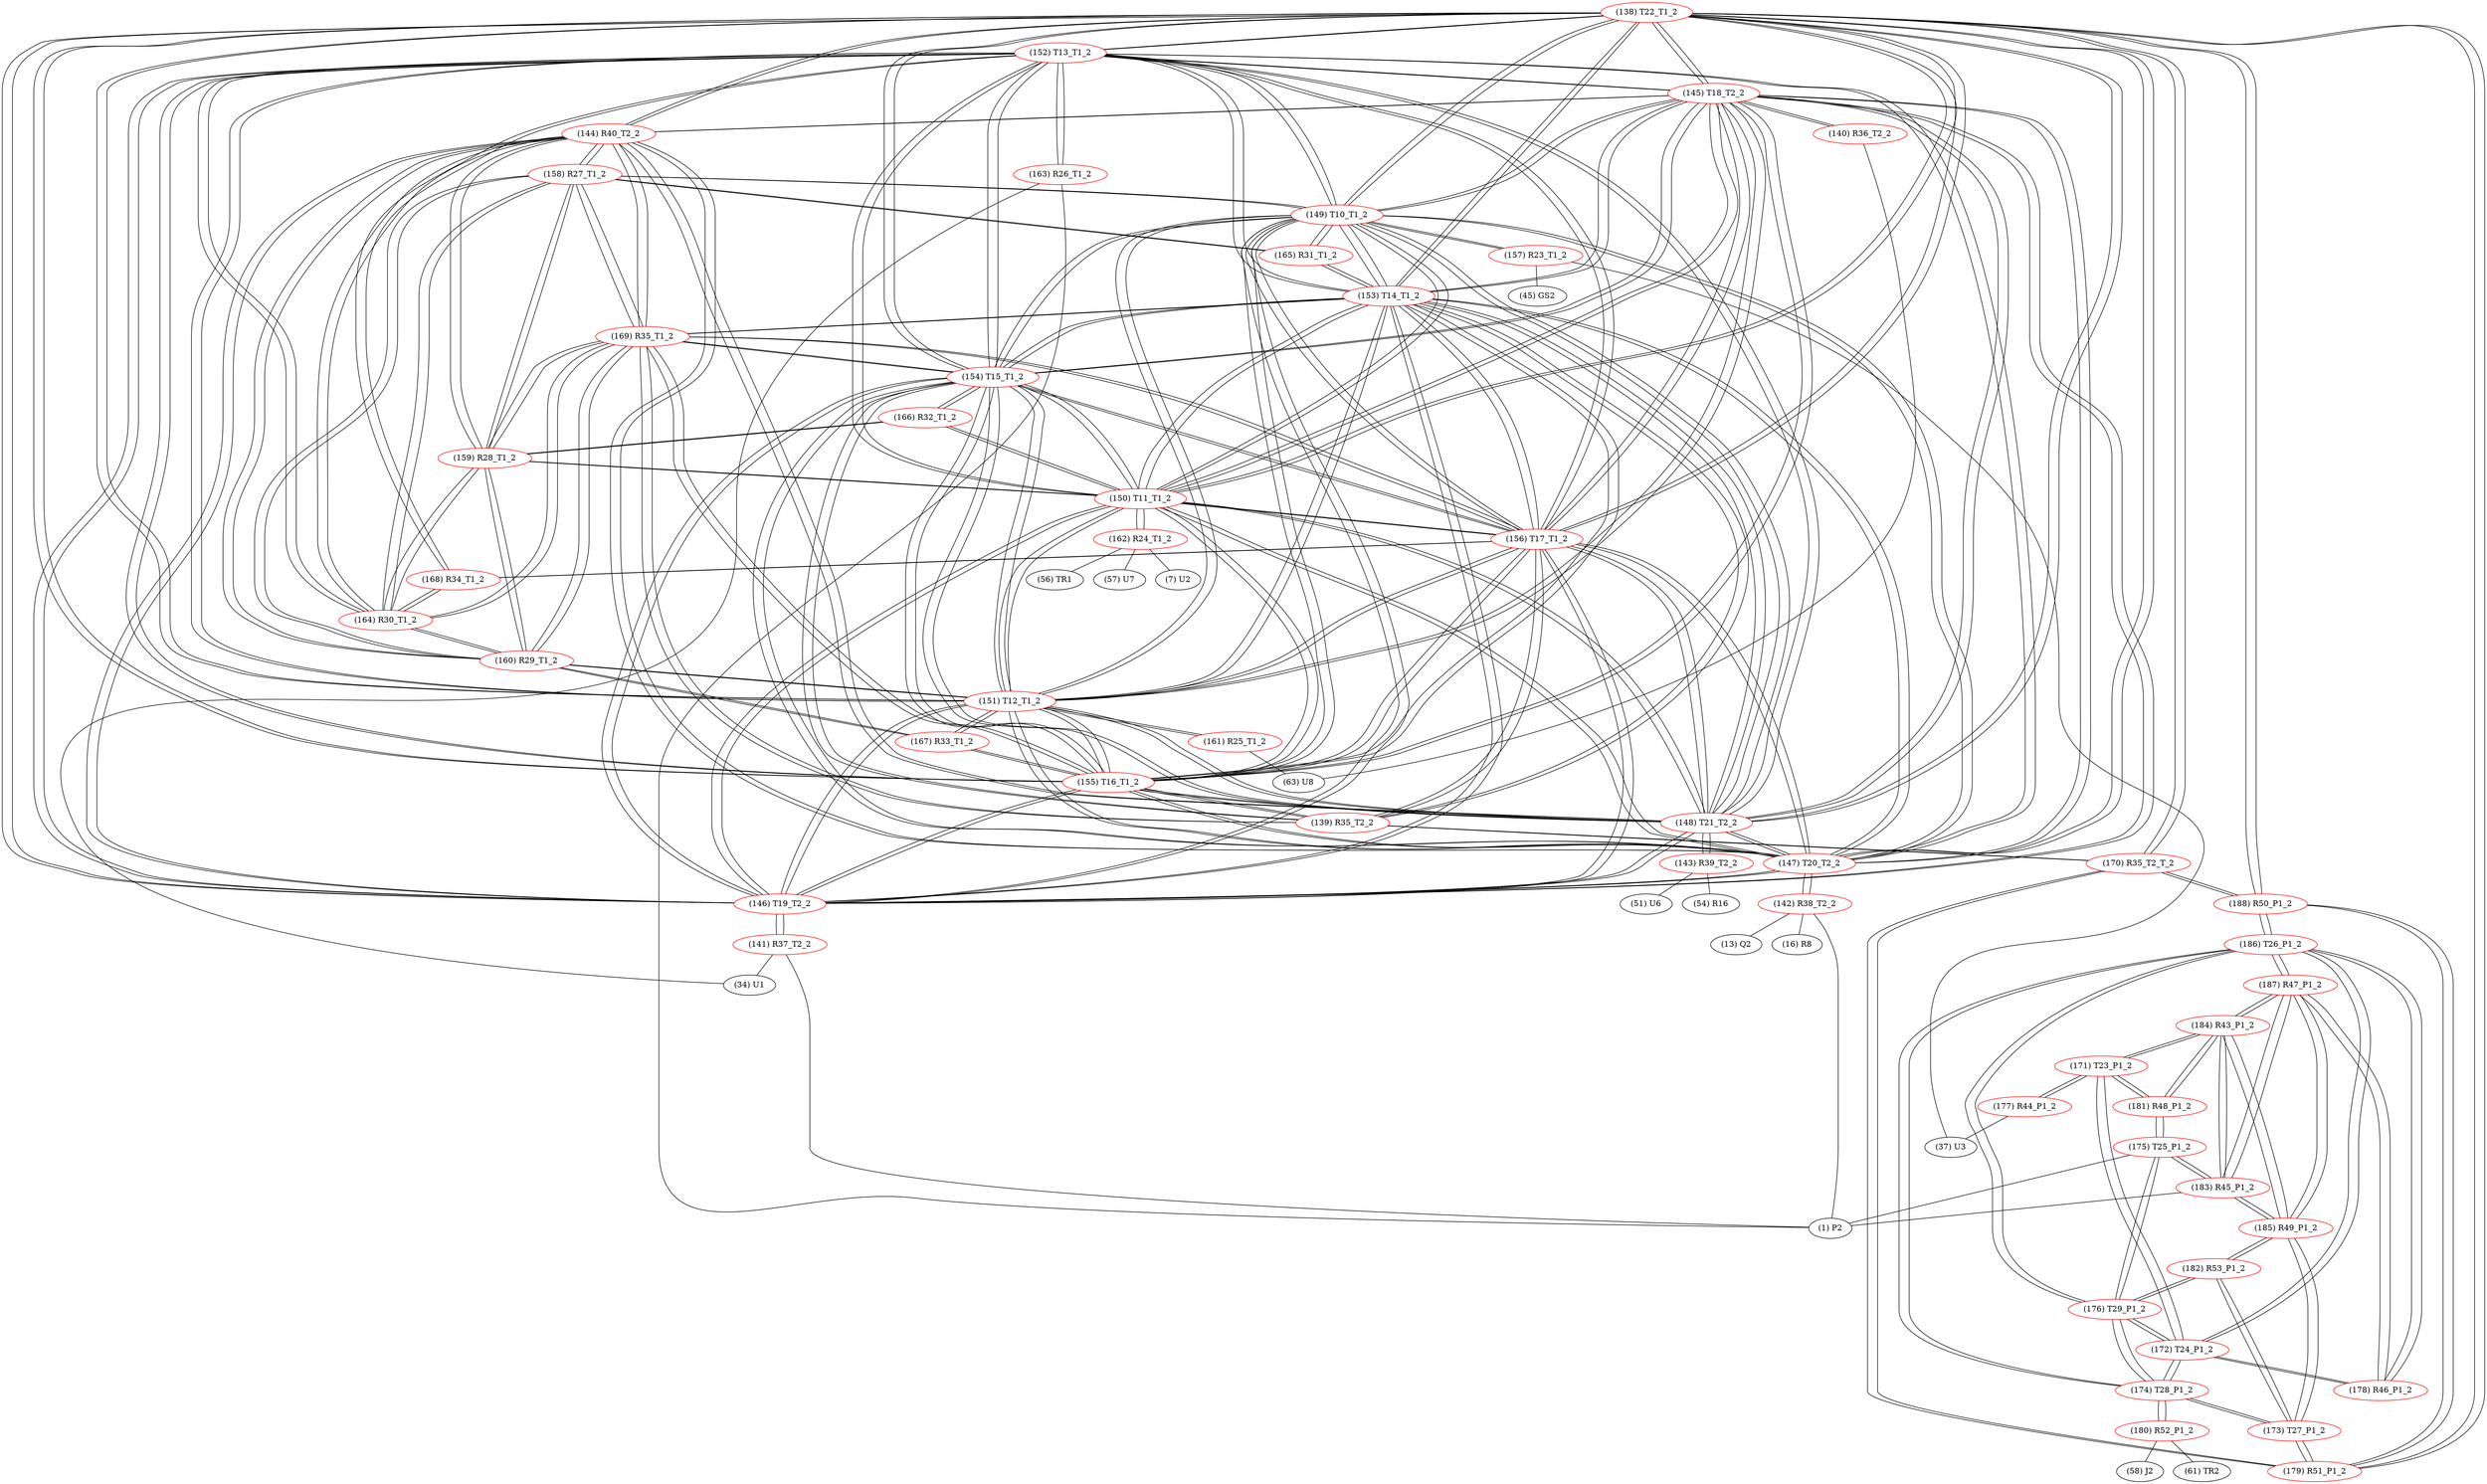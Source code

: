 graph {
	138 [label="(138) T22_T1_2" color=red]
	152 [label="(152) T13_T1_2"]
	145 [label="(145) T18_T2_2"]
	146 [label="(146) T19_T2_2"]
	151 [label="(151) T12_T1_2"]
	154 [label="(154) T15_T1_2"]
	153 [label="(153) T14_T1_2"]
	147 [label="(147) T20_T2_2"]
	148 [label="(148) T21_T2_2"]
	150 [label="(150) T11_T1_2"]
	149 [label="(149) T10_T1_2"]
	155 [label="(155) T16_T1_2"]
	156 [label="(156) T17_T1_2"]
	144 [label="(144) R40_T2_2"]
	179 [label="(179) R51_P1_2"]
	188 [label="(188) R50_P1_2"]
	170 [label="(170) R35_T2_T_2"]
	139 [label="(139) R35_T2_2" color=red]
	154 [label="(154) T15_T1_2"]
	155 [label="(155) T16_T1_2"]
	153 [label="(153) T14_T1_2"]
	156 [label="(156) T17_T1_2"]
	169 [label="(169) R35_T1_2"]
	170 [label="(170) R35_T2_T_2"]
	140 [label="(140) R36_T2_2" color=red]
	63 [label="(63) U8"]
	145 [label="(145) T18_T2_2"]
	141 [label="(141) R37_T2_2" color=red]
	34 [label="(34) U1"]
	1 [label="(1) P2"]
	146 [label="(146) T19_T2_2"]
	142 [label="(142) R38_T2_2" color=red]
	13 [label="(13) Q2"]
	1 [label="(1) P2"]
	16 [label="(16) R8"]
	147 [label="(147) T20_T2_2"]
	143 [label="(143) R39_T2_2" color=red]
	51 [label="(51) U6"]
	54 [label="(54) R16"]
	148 [label="(148) T21_T2_2"]
	144 [label="(144) R40_T2_2" color=red]
	146 [label="(146) T19_T2_2"]
	147 [label="(147) T20_T2_2"]
	148 [label="(148) T21_T2_2"]
	138 [label="(138) T22_T1_2"]
	145 [label="(145) T18_T2_2"]
	160 [label="(160) R29_T1_2"]
	159 [label="(159) R28_T1_2"]
	164 [label="(164) R30_T1_2"]
	158 [label="(158) R27_T1_2"]
	169 [label="(169) R35_T1_2"]
	145 [label="(145) T18_T2_2" color=red]
	152 [label="(152) T13_T1_2"]
	146 [label="(146) T19_T2_2"]
	151 [label="(151) T12_T1_2"]
	154 [label="(154) T15_T1_2"]
	153 [label="(153) T14_T1_2"]
	147 [label="(147) T20_T2_2"]
	148 [label="(148) T21_T2_2"]
	150 [label="(150) T11_T1_2"]
	149 [label="(149) T10_T1_2"]
	138 [label="(138) T22_T1_2"]
	155 [label="(155) T16_T1_2"]
	156 [label="(156) T17_T1_2"]
	144 [label="(144) R40_T2_2"]
	140 [label="(140) R36_T2_2"]
	146 [label="(146) T19_T2_2" color=red]
	152 [label="(152) T13_T1_2"]
	145 [label="(145) T18_T2_2"]
	151 [label="(151) T12_T1_2"]
	154 [label="(154) T15_T1_2"]
	153 [label="(153) T14_T1_2"]
	147 [label="(147) T20_T2_2"]
	148 [label="(148) T21_T2_2"]
	150 [label="(150) T11_T1_2"]
	149 [label="(149) T10_T1_2"]
	138 [label="(138) T22_T1_2"]
	155 [label="(155) T16_T1_2"]
	156 [label="(156) T17_T1_2"]
	144 [label="(144) R40_T2_2"]
	141 [label="(141) R37_T2_2"]
	147 [label="(147) T20_T2_2" color=red]
	152 [label="(152) T13_T1_2"]
	145 [label="(145) T18_T2_2"]
	146 [label="(146) T19_T2_2"]
	151 [label="(151) T12_T1_2"]
	154 [label="(154) T15_T1_2"]
	153 [label="(153) T14_T1_2"]
	148 [label="(148) T21_T2_2"]
	150 [label="(150) T11_T1_2"]
	149 [label="(149) T10_T1_2"]
	138 [label="(138) T22_T1_2"]
	155 [label="(155) T16_T1_2"]
	156 [label="(156) T17_T1_2"]
	144 [label="(144) R40_T2_2"]
	142 [label="(142) R38_T2_2"]
	148 [label="(148) T21_T2_2" color=red]
	152 [label="(152) T13_T1_2"]
	145 [label="(145) T18_T2_2"]
	146 [label="(146) T19_T2_2"]
	151 [label="(151) T12_T1_2"]
	154 [label="(154) T15_T1_2"]
	153 [label="(153) T14_T1_2"]
	147 [label="(147) T20_T2_2"]
	150 [label="(150) T11_T1_2"]
	149 [label="(149) T10_T1_2"]
	138 [label="(138) T22_T1_2"]
	155 [label="(155) T16_T1_2"]
	156 [label="(156) T17_T1_2"]
	144 [label="(144) R40_T2_2"]
	143 [label="(143) R39_T2_2"]
	149 [label="(149) T10_T1_2" color=red]
	152 [label="(152) T13_T1_2"]
	145 [label="(145) T18_T2_2"]
	146 [label="(146) T19_T2_2"]
	151 [label="(151) T12_T1_2"]
	154 [label="(154) T15_T1_2"]
	153 [label="(153) T14_T1_2"]
	147 [label="(147) T20_T2_2"]
	148 [label="(148) T21_T2_2"]
	150 [label="(150) T11_T1_2"]
	138 [label="(138) T22_T1_2"]
	155 [label="(155) T16_T1_2"]
	156 [label="(156) T17_T1_2"]
	157 [label="(157) R23_T1_2"]
	158 [label="(158) R27_T1_2"]
	165 [label="(165) R31_T1_2"]
	150 [label="(150) T11_T1_2" color=red]
	152 [label="(152) T13_T1_2"]
	145 [label="(145) T18_T2_2"]
	146 [label="(146) T19_T2_2"]
	151 [label="(151) T12_T1_2"]
	154 [label="(154) T15_T1_2"]
	153 [label="(153) T14_T1_2"]
	147 [label="(147) T20_T2_2"]
	148 [label="(148) T21_T2_2"]
	149 [label="(149) T10_T1_2"]
	138 [label="(138) T22_T1_2"]
	155 [label="(155) T16_T1_2"]
	156 [label="(156) T17_T1_2"]
	162 [label="(162) R24_T1_2"]
	166 [label="(166) R32_T1_2"]
	159 [label="(159) R28_T1_2"]
	151 [label="(151) T12_T1_2" color=red]
	152 [label="(152) T13_T1_2"]
	145 [label="(145) T18_T2_2"]
	146 [label="(146) T19_T2_2"]
	154 [label="(154) T15_T1_2"]
	153 [label="(153) T14_T1_2"]
	147 [label="(147) T20_T2_2"]
	148 [label="(148) T21_T2_2"]
	150 [label="(150) T11_T1_2"]
	149 [label="(149) T10_T1_2"]
	138 [label="(138) T22_T1_2"]
	155 [label="(155) T16_T1_2"]
	156 [label="(156) T17_T1_2"]
	167 [label="(167) R33_T1_2"]
	160 [label="(160) R29_T1_2"]
	161 [label="(161) R25_T1_2"]
	152 [label="(152) T13_T1_2" color=red]
	145 [label="(145) T18_T2_2"]
	146 [label="(146) T19_T2_2"]
	151 [label="(151) T12_T1_2"]
	154 [label="(154) T15_T1_2"]
	153 [label="(153) T14_T1_2"]
	147 [label="(147) T20_T2_2"]
	148 [label="(148) T21_T2_2"]
	150 [label="(150) T11_T1_2"]
	149 [label="(149) T10_T1_2"]
	138 [label="(138) T22_T1_2"]
	155 [label="(155) T16_T1_2"]
	156 [label="(156) T17_T1_2"]
	164 [label="(164) R30_T1_2"]
	168 [label="(168) R34_T1_2"]
	163 [label="(163) R26_T1_2"]
	153 [label="(153) T14_T1_2" color=red]
	152 [label="(152) T13_T1_2"]
	145 [label="(145) T18_T2_2"]
	146 [label="(146) T19_T2_2"]
	151 [label="(151) T12_T1_2"]
	154 [label="(154) T15_T1_2"]
	147 [label="(147) T20_T2_2"]
	148 [label="(148) T21_T2_2"]
	150 [label="(150) T11_T1_2"]
	149 [label="(149) T10_T1_2"]
	138 [label="(138) T22_T1_2"]
	155 [label="(155) T16_T1_2"]
	156 [label="(156) T17_T1_2"]
	139 [label="(139) R35_T2_2"]
	169 [label="(169) R35_T1_2"]
	165 [label="(165) R31_T1_2"]
	154 [label="(154) T15_T1_2" color=red]
	152 [label="(152) T13_T1_2"]
	145 [label="(145) T18_T2_2"]
	146 [label="(146) T19_T2_2"]
	151 [label="(151) T12_T1_2"]
	153 [label="(153) T14_T1_2"]
	147 [label="(147) T20_T2_2"]
	148 [label="(148) T21_T2_2"]
	150 [label="(150) T11_T1_2"]
	149 [label="(149) T10_T1_2"]
	138 [label="(138) T22_T1_2"]
	155 [label="(155) T16_T1_2"]
	156 [label="(156) T17_T1_2"]
	139 [label="(139) R35_T2_2"]
	169 [label="(169) R35_T1_2"]
	166 [label="(166) R32_T1_2"]
	155 [label="(155) T16_T1_2" color=red]
	152 [label="(152) T13_T1_2"]
	145 [label="(145) T18_T2_2"]
	146 [label="(146) T19_T2_2"]
	151 [label="(151) T12_T1_2"]
	154 [label="(154) T15_T1_2"]
	153 [label="(153) T14_T1_2"]
	147 [label="(147) T20_T2_2"]
	148 [label="(148) T21_T2_2"]
	150 [label="(150) T11_T1_2"]
	149 [label="(149) T10_T1_2"]
	138 [label="(138) T22_T1_2"]
	156 [label="(156) T17_T1_2"]
	139 [label="(139) R35_T2_2"]
	169 [label="(169) R35_T1_2"]
	167 [label="(167) R33_T1_2"]
	156 [label="(156) T17_T1_2" color=red]
	152 [label="(152) T13_T1_2"]
	145 [label="(145) T18_T2_2"]
	146 [label="(146) T19_T2_2"]
	151 [label="(151) T12_T1_2"]
	154 [label="(154) T15_T1_2"]
	153 [label="(153) T14_T1_2"]
	147 [label="(147) T20_T2_2"]
	148 [label="(148) T21_T2_2"]
	150 [label="(150) T11_T1_2"]
	149 [label="(149) T10_T1_2"]
	138 [label="(138) T22_T1_2"]
	155 [label="(155) T16_T1_2"]
	139 [label="(139) R35_T2_2"]
	169 [label="(169) R35_T1_2"]
	168 [label="(168) R34_T1_2"]
	157 [label="(157) R23_T1_2" color=red]
	37 [label="(37) U3"]
	45 [label="(45) GS2"]
	149 [label="(149) T10_T1_2"]
	158 [label="(158) R27_T1_2" color=red]
	144 [label="(144) R40_T2_2"]
	160 [label="(160) R29_T1_2"]
	159 [label="(159) R28_T1_2"]
	164 [label="(164) R30_T1_2"]
	169 [label="(169) R35_T1_2"]
	149 [label="(149) T10_T1_2"]
	165 [label="(165) R31_T1_2"]
	159 [label="(159) R28_T1_2" color=red]
	144 [label="(144) R40_T2_2"]
	160 [label="(160) R29_T1_2"]
	164 [label="(164) R30_T1_2"]
	158 [label="(158) R27_T1_2"]
	169 [label="(169) R35_T1_2"]
	166 [label="(166) R32_T1_2"]
	150 [label="(150) T11_T1_2"]
	160 [label="(160) R29_T1_2" color=red]
	144 [label="(144) R40_T2_2"]
	159 [label="(159) R28_T1_2"]
	164 [label="(164) R30_T1_2"]
	158 [label="(158) R27_T1_2"]
	169 [label="(169) R35_T1_2"]
	167 [label="(167) R33_T1_2"]
	151 [label="(151) T12_T1_2"]
	161 [label="(161) R25_T1_2" color=red]
	63 [label="(63) U8"]
	151 [label="(151) T12_T1_2"]
	162 [label="(162) R24_T1_2" color=red]
	56 [label="(56) TR1"]
	57 [label="(57) U7"]
	7 [label="(7) U2"]
	150 [label="(150) T11_T1_2"]
	163 [label="(163) R26_T1_2" color=red]
	1 [label="(1) P2"]
	34 [label="(34) U1"]
	152 [label="(152) T13_T1_2"]
	164 [label="(164) R30_T1_2" color=red]
	144 [label="(144) R40_T2_2"]
	160 [label="(160) R29_T1_2"]
	159 [label="(159) R28_T1_2"]
	158 [label="(158) R27_T1_2"]
	169 [label="(169) R35_T1_2"]
	168 [label="(168) R34_T1_2"]
	152 [label="(152) T13_T1_2"]
	165 [label="(165) R31_T1_2" color=red]
	158 [label="(158) R27_T1_2"]
	149 [label="(149) T10_T1_2"]
	153 [label="(153) T14_T1_2"]
	166 [label="(166) R32_T1_2" color=red]
	154 [label="(154) T15_T1_2"]
	150 [label="(150) T11_T1_2"]
	159 [label="(159) R28_T1_2"]
	167 [label="(167) R33_T1_2" color=red]
	155 [label="(155) T16_T1_2"]
	151 [label="(151) T12_T1_2"]
	160 [label="(160) R29_T1_2"]
	168 [label="(168) R34_T1_2" color=red]
	156 [label="(156) T17_T1_2"]
	164 [label="(164) R30_T1_2"]
	152 [label="(152) T13_T1_2"]
	169 [label="(169) R35_T1_2" color=red]
	154 [label="(154) T15_T1_2"]
	155 [label="(155) T16_T1_2"]
	153 [label="(153) T14_T1_2"]
	156 [label="(156) T17_T1_2"]
	139 [label="(139) R35_T2_2"]
	144 [label="(144) R40_T2_2"]
	160 [label="(160) R29_T1_2"]
	159 [label="(159) R28_T1_2"]
	164 [label="(164) R30_T1_2"]
	158 [label="(158) R27_T1_2"]
	170 [label="(170) R35_T2_T_2" color=red]
	139 [label="(139) R35_T2_2"]
	179 [label="(179) R51_P1_2"]
	188 [label="(188) R50_P1_2"]
	138 [label="(138) T22_T1_2"]
	171 [label="(171) T23_P1_2" color=red]
	181 [label="(181) R48_P1_2"]
	184 [label="(184) R43_P1_2"]
	172 [label="(172) T24_P1_2"]
	177 [label="(177) R44_P1_2"]
	172 [label="(172) T24_P1_2" color=red]
	186 [label="(186) T26_P1_2"]
	176 [label="(176) T29_P1_2"]
	174 [label="(174) T28_P1_2"]
	178 [label="(178) R46_P1_2"]
	171 [label="(171) T23_P1_2"]
	173 [label="(173) T27_P1_2" color=red]
	179 [label="(179) R51_P1_2"]
	174 [label="(174) T28_P1_2"]
	182 [label="(182) R53_P1_2"]
	185 [label="(185) R49_P1_2"]
	174 [label="(174) T28_P1_2" color=red]
	186 [label="(186) T26_P1_2"]
	172 [label="(172) T24_P1_2"]
	176 [label="(176) T29_P1_2"]
	180 [label="(180) R52_P1_2"]
	173 [label="(173) T27_P1_2"]
	175 [label="(175) T25_P1_2" color=red]
	176 [label="(176) T29_P1_2"]
	181 [label="(181) R48_P1_2"]
	183 [label="(183) R45_P1_2"]
	1 [label="(1) P2"]
	176 [label="(176) T29_P1_2" color=red]
	186 [label="(186) T26_P1_2"]
	172 [label="(172) T24_P1_2"]
	174 [label="(174) T28_P1_2"]
	175 [label="(175) T25_P1_2"]
	182 [label="(182) R53_P1_2"]
	177 [label="(177) R44_P1_2" color=red]
	37 [label="(37) U3"]
	171 [label="(171) T23_P1_2"]
	178 [label="(178) R46_P1_2" color=red]
	186 [label="(186) T26_P1_2"]
	187 [label="(187) R47_P1_2"]
	172 [label="(172) T24_P1_2"]
	179 [label="(179) R51_P1_2" color=red]
	173 [label="(173) T27_P1_2"]
	188 [label="(188) R50_P1_2"]
	138 [label="(138) T22_T1_2"]
	170 [label="(170) R35_T2_T_2"]
	180 [label="(180) R52_P1_2" color=red]
	58 [label="(58) J2"]
	61 [label="(61) TR2"]
	174 [label="(174) T28_P1_2"]
	181 [label="(181) R48_P1_2" color=red]
	175 [label="(175) T25_P1_2"]
	171 [label="(171) T23_P1_2"]
	184 [label="(184) R43_P1_2"]
	182 [label="(182) R53_P1_2" color=red]
	176 [label="(176) T29_P1_2"]
	173 [label="(173) T27_P1_2"]
	185 [label="(185) R49_P1_2"]
	183 [label="(183) R45_P1_2" color=red]
	187 [label="(187) R47_P1_2"]
	184 [label="(184) R43_P1_2"]
	185 [label="(185) R49_P1_2"]
	175 [label="(175) T25_P1_2"]
	1 [label="(1) P2"]
	184 [label="(184) R43_P1_2" color=red]
	181 [label="(181) R48_P1_2"]
	171 [label="(171) T23_P1_2"]
	187 [label="(187) R47_P1_2"]
	183 [label="(183) R45_P1_2"]
	185 [label="(185) R49_P1_2"]
	185 [label="(185) R49_P1_2" color=red]
	187 [label="(187) R47_P1_2"]
	183 [label="(183) R45_P1_2"]
	184 [label="(184) R43_P1_2"]
	173 [label="(173) T27_P1_2"]
	182 [label="(182) R53_P1_2"]
	186 [label="(186) T26_P1_2" color=red]
	188 [label="(188) R50_P1_2"]
	172 [label="(172) T24_P1_2"]
	176 [label="(176) T29_P1_2"]
	174 [label="(174) T28_P1_2"]
	178 [label="(178) R46_P1_2"]
	187 [label="(187) R47_P1_2"]
	187 [label="(187) R47_P1_2" color=red]
	183 [label="(183) R45_P1_2"]
	184 [label="(184) R43_P1_2"]
	185 [label="(185) R49_P1_2"]
	186 [label="(186) T26_P1_2"]
	178 [label="(178) R46_P1_2"]
	188 [label="(188) R50_P1_2" color=red]
	186 [label="(186) T26_P1_2"]
	179 [label="(179) R51_P1_2"]
	138 [label="(138) T22_T1_2"]
	170 [label="(170) R35_T2_T_2"]
	138 -- 152
	138 -- 145
	138 -- 146
	138 -- 151
	138 -- 154
	138 -- 153
	138 -- 147
	138 -- 148
	138 -- 150
	138 -- 149
	138 -- 155
	138 -- 156
	138 -- 144
	138 -- 179
	138 -- 188
	138 -- 170
	139 -- 154
	139 -- 155
	139 -- 153
	139 -- 156
	139 -- 169
	139 -- 170
	140 -- 63
	140 -- 145
	141 -- 34
	141 -- 1
	141 -- 146
	142 -- 13
	142 -- 1
	142 -- 16
	142 -- 147
	143 -- 51
	143 -- 54
	143 -- 148
	144 -- 146
	144 -- 147
	144 -- 148
	144 -- 138
	144 -- 145
	144 -- 160
	144 -- 159
	144 -- 164
	144 -- 158
	144 -- 169
	145 -- 152
	145 -- 146
	145 -- 151
	145 -- 154
	145 -- 153
	145 -- 147
	145 -- 148
	145 -- 150
	145 -- 149
	145 -- 138
	145 -- 155
	145 -- 156
	145 -- 144
	145 -- 140
	146 -- 152
	146 -- 145
	146 -- 151
	146 -- 154
	146 -- 153
	146 -- 147
	146 -- 148
	146 -- 150
	146 -- 149
	146 -- 138
	146 -- 155
	146 -- 156
	146 -- 144
	146 -- 141
	147 -- 152
	147 -- 145
	147 -- 146
	147 -- 151
	147 -- 154
	147 -- 153
	147 -- 148
	147 -- 150
	147 -- 149
	147 -- 138
	147 -- 155
	147 -- 156
	147 -- 144
	147 -- 142
	148 -- 152
	148 -- 145
	148 -- 146
	148 -- 151
	148 -- 154
	148 -- 153
	148 -- 147
	148 -- 150
	148 -- 149
	148 -- 138
	148 -- 155
	148 -- 156
	148 -- 144
	148 -- 143
	149 -- 152
	149 -- 145
	149 -- 146
	149 -- 151
	149 -- 154
	149 -- 153
	149 -- 147
	149 -- 148
	149 -- 150
	149 -- 138
	149 -- 155
	149 -- 156
	149 -- 157
	149 -- 158
	149 -- 165
	150 -- 152
	150 -- 145
	150 -- 146
	150 -- 151
	150 -- 154
	150 -- 153
	150 -- 147
	150 -- 148
	150 -- 149
	150 -- 138
	150 -- 155
	150 -- 156
	150 -- 162
	150 -- 166
	150 -- 159
	151 -- 152
	151 -- 145
	151 -- 146
	151 -- 154
	151 -- 153
	151 -- 147
	151 -- 148
	151 -- 150
	151 -- 149
	151 -- 138
	151 -- 155
	151 -- 156
	151 -- 167
	151 -- 160
	151 -- 161
	152 -- 145
	152 -- 146
	152 -- 151
	152 -- 154
	152 -- 153
	152 -- 147
	152 -- 148
	152 -- 150
	152 -- 149
	152 -- 138
	152 -- 155
	152 -- 156
	152 -- 164
	152 -- 168
	152 -- 163
	153 -- 152
	153 -- 145
	153 -- 146
	153 -- 151
	153 -- 154
	153 -- 147
	153 -- 148
	153 -- 150
	153 -- 149
	153 -- 138
	153 -- 155
	153 -- 156
	153 -- 139
	153 -- 169
	153 -- 165
	154 -- 152
	154 -- 145
	154 -- 146
	154 -- 151
	154 -- 153
	154 -- 147
	154 -- 148
	154 -- 150
	154 -- 149
	154 -- 138
	154 -- 155
	154 -- 156
	154 -- 139
	154 -- 169
	154 -- 166
	155 -- 152
	155 -- 145
	155 -- 146
	155 -- 151
	155 -- 154
	155 -- 153
	155 -- 147
	155 -- 148
	155 -- 150
	155 -- 149
	155 -- 138
	155 -- 156
	155 -- 139
	155 -- 169
	155 -- 167
	156 -- 152
	156 -- 145
	156 -- 146
	156 -- 151
	156 -- 154
	156 -- 153
	156 -- 147
	156 -- 148
	156 -- 150
	156 -- 149
	156 -- 138
	156 -- 155
	156 -- 139
	156 -- 169
	156 -- 168
	157 -- 37
	157 -- 45
	157 -- 149
	158 -- 144
	158 -- 160
	158 -- 159
	158 -- 164
	158 -- 169
	158 -- 149
	158 -- 165
	159 -- 144
	159 -- 160
	159 -- 164
	159 -- 158
	159 -- 169
	159 -- 166
	159 -- 150
	160 -- 144
	160 -- 159
	160 -- 164
	160 -- 158
	160 -- 169
	160 -- 167
	160 -- 151
	161 -- 63
	161 -- 151
	162 -- 56
	162 -- 57
	162 -- 7
	162 -- 150
	163 -- 1
	163 -- 34
	163 -- 152
	164 -- 144
	164 -- 160
	164 -- 159
	164 -- 158
	164 -- 169
	164 -- 168
	164 -- 152
	165 -- 158
	165 -- 149
	165 -- 153
	166 -- 154
	166 -- 150
	166 -- 159
	167 -- 155
	167 -- 151
	167 -- 160
	168 -- 156
	168 -- 164
	168 -- 152
	169 -- 154
	169 -- 155
	169 -- 153
	169 -- 156
	169 -- 139
	169 -- 144
	169 -- 160
	169 -- 159
	169 -- 164
	169 -- 158
	170 -- 139
	170 -- 179
	170 -- 188
	170 -- 138
	171 -- 181
	171 -- 184
	171 -- 172
	171 -- 177
	172 -- 186
	172 -- 176
	172 -- 174
	172 -- 178
	172 -- 171
	173 -- 179
	173 -- 174
	173 -- 182
	173 -- 185
	174 -- 186
	174 -- 172
	174 -- 176
	174 -- 180
	174 -- 173
	175 -- 176
	175 -- 181
	175 -- 183
	175 -- 1
	176 -- 186
	176 -- 172
	176 -- 174
	176 -- 175
	176 -- 182
	177 -- 37
	177 -- 171
	178 -- 186
	178 -- 187
	178 -- 172
	179 -- 173
	179 -- 188
	179 -- 138
	179 -- 170
	180 -- 58
	180 -- 61
	180 -- 174
	181 -- 175
	181 -- 171
	181 -- 184
	182 -- 176
	182 -- 173
	182 -- 185
	183 -- 187
	183 -- 184
	183 -- 185
	183 -- 175
	183 -- 1
	184 -- 181
	184 -- 171
	184 -- 187
	184 -- 183
	184 -- 185
	185 -- 187
	185 -- 183
	185 -- 184
	185 -- 173
	185 -- 182
	186 -- 188
	186 -- 172
	186 -- 176
	186 -- 174
	186 -- 178
	186 -- 187
	187 -- 183
	187 -- 184
	187 -- 185
	187 -- 186
	187 -- 178
	188 -- 186
	188 -- 179
	188 -- 138
	188 -- 170
}
